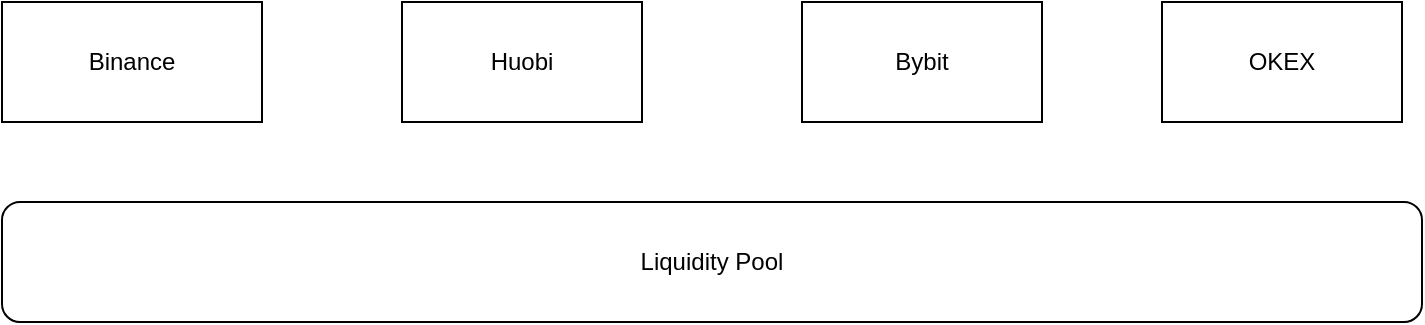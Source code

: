 <mxfile version="20.5.3" type="github">
  <diagram id="rmGFYUSRs3p_GnbCH8gw" name="Page-1">
    <mxGraphModel dx="1038" dy="481" grid="1" gridSize="10" guides="1" tooltips="1" connect="1" arrows="1" fold="1" page="1" pageScale="1" pageWidth="850" pageHeight="1100" math="0" shadow="0">
      <root>
        <mxCell id="0" />
        <mxCell id="1" parent="0" />
        <mxCell id="ODR5FufCGqg1gE79RKnk-1" value="Binance" style="rounded=0;whiteSpace=wrap;html=1;" vertex="1" parent="1">
          <mxGeometry x="80" y="40" width="130" height="60" as="geometry" />
        </mxCell>
        <mxCell id="ODR5FufCGqg1gE79RKnk-2" value="Huobi" style="rounded=0;whiteSpace=wrap;html=1;" vertex="1" parent="1">
          <mxGeometry x="280" y="40" width="120" height="60" as="geometry" />
        </mxCell>
        <mxCell id="ODR5FufCGqg1gE79RKnk-3" value="Bybit" style="rounded=0;whiteSpace=wrap;html=1;" vertex="1" parent="1">
          <mxGeometry x="480" y="40" width="120" height="60" as="geometry" />
        </mxCell>
        <mxCell id="ODR5FufCGqg1gE79RKnk-4" value="OKEX" style="rounded=0;whiteSpace=wrap;html=1;" vertex="1" parent="1">
          <mxGeometry x="660" y="40" width="120" height="60" as="geometry" />
        </mxCell>
        <mxCell id="ODR5FufCGqg1gE79RKnk-7" value="Liquidity Pool" style="rounded=1;whiteSpace=wrap;html=1;" vertex="1" parent="1">
          <mxGeometry x="80" y="140" width="710" height="60" as="geometry" />
        </mxCell>
      </root>
    </mxGraphModel>
  </diagram>
</mxfile>
